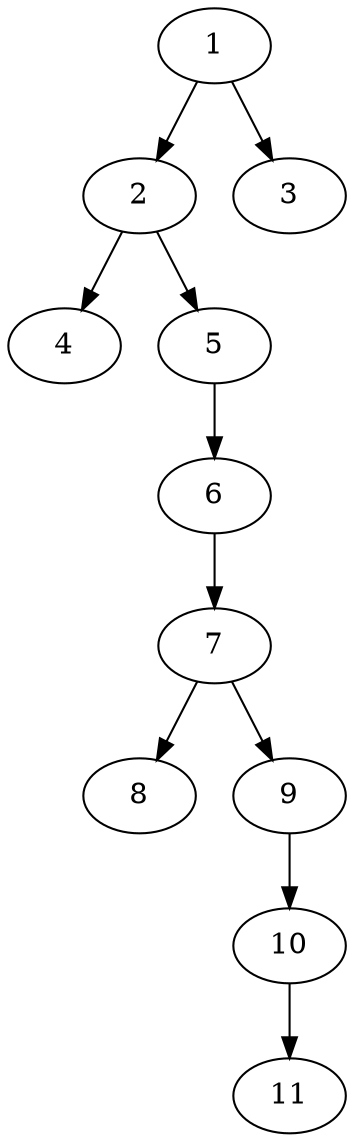 // DAG (tier=1-easy, mode=data, n=11, ccr=0.342, fat=0.406, density=0.232, regular=0.649, jump=0.041, mindata=1048576, maxdata=8388608)
// DAG automatically generated by daggen at Sun Aug 24 16:33:32 2025
// /home/ermia/Project/Environments/daggen/bin/daggen --dot --ccr 0.342 --fat 0.406 --regular 0.649 --density 0.232 --jump 0.041 --mindata 1048576 --maxdata 8388608 -n 11 
digraph G {
  1 [size="547840114497956288", alpha="0.13", expect_size="273920057248978144"]
  1 -> 2 [size ="282387422380032"]
  1 -> 3 [size ="282387422380032"]
  2 [size="51699691797849571328", alpha="0.17", expect_size="25849845898924785664"]
  2 -> 4 [size ="111023595978752"]
  2 -> 5 [size ="111023595978752"]
  3 [size="3684400707039112", alpha="0.17", expect_size="1842200353519556"]
  4 [size="39769807578721752", alpha="0.17", expect_size="19884903789360876"]
  5 [size="2356488856535934", alpha="0.07", expect_size="1178244428267967"]
  5 -> 6 [size ="40159152177152"]
  6 [size="9100561402453292", alpha="0.01", expect_size="4550280701226646"]
  6 -> 7 [size ="360222002511872"]
  7 [size="10493562959144419328", alpha="0.11", expect_size="5246781479572209664"]
  7 -> 8 [size ="38344696266752"]
  7 -> 9 [size ="38344696266752"]
  8 [size="33337498792852717568", alpha="0.19", expect_size="16668749396426358784"]
  9 [size="1910894445491772", alpha="0.13", expect_size="955447222745886"]
  9 -> 10 [size ="82602992074752"]
  10 [size="5588503896352882688", alpha="0.13", expect_size="2794251948176441344"]
  10 -> 11 [size ="25193414131712"]
  11 [size="697997243054281", alpha="0.08", expect_size="348998621527140"]
}